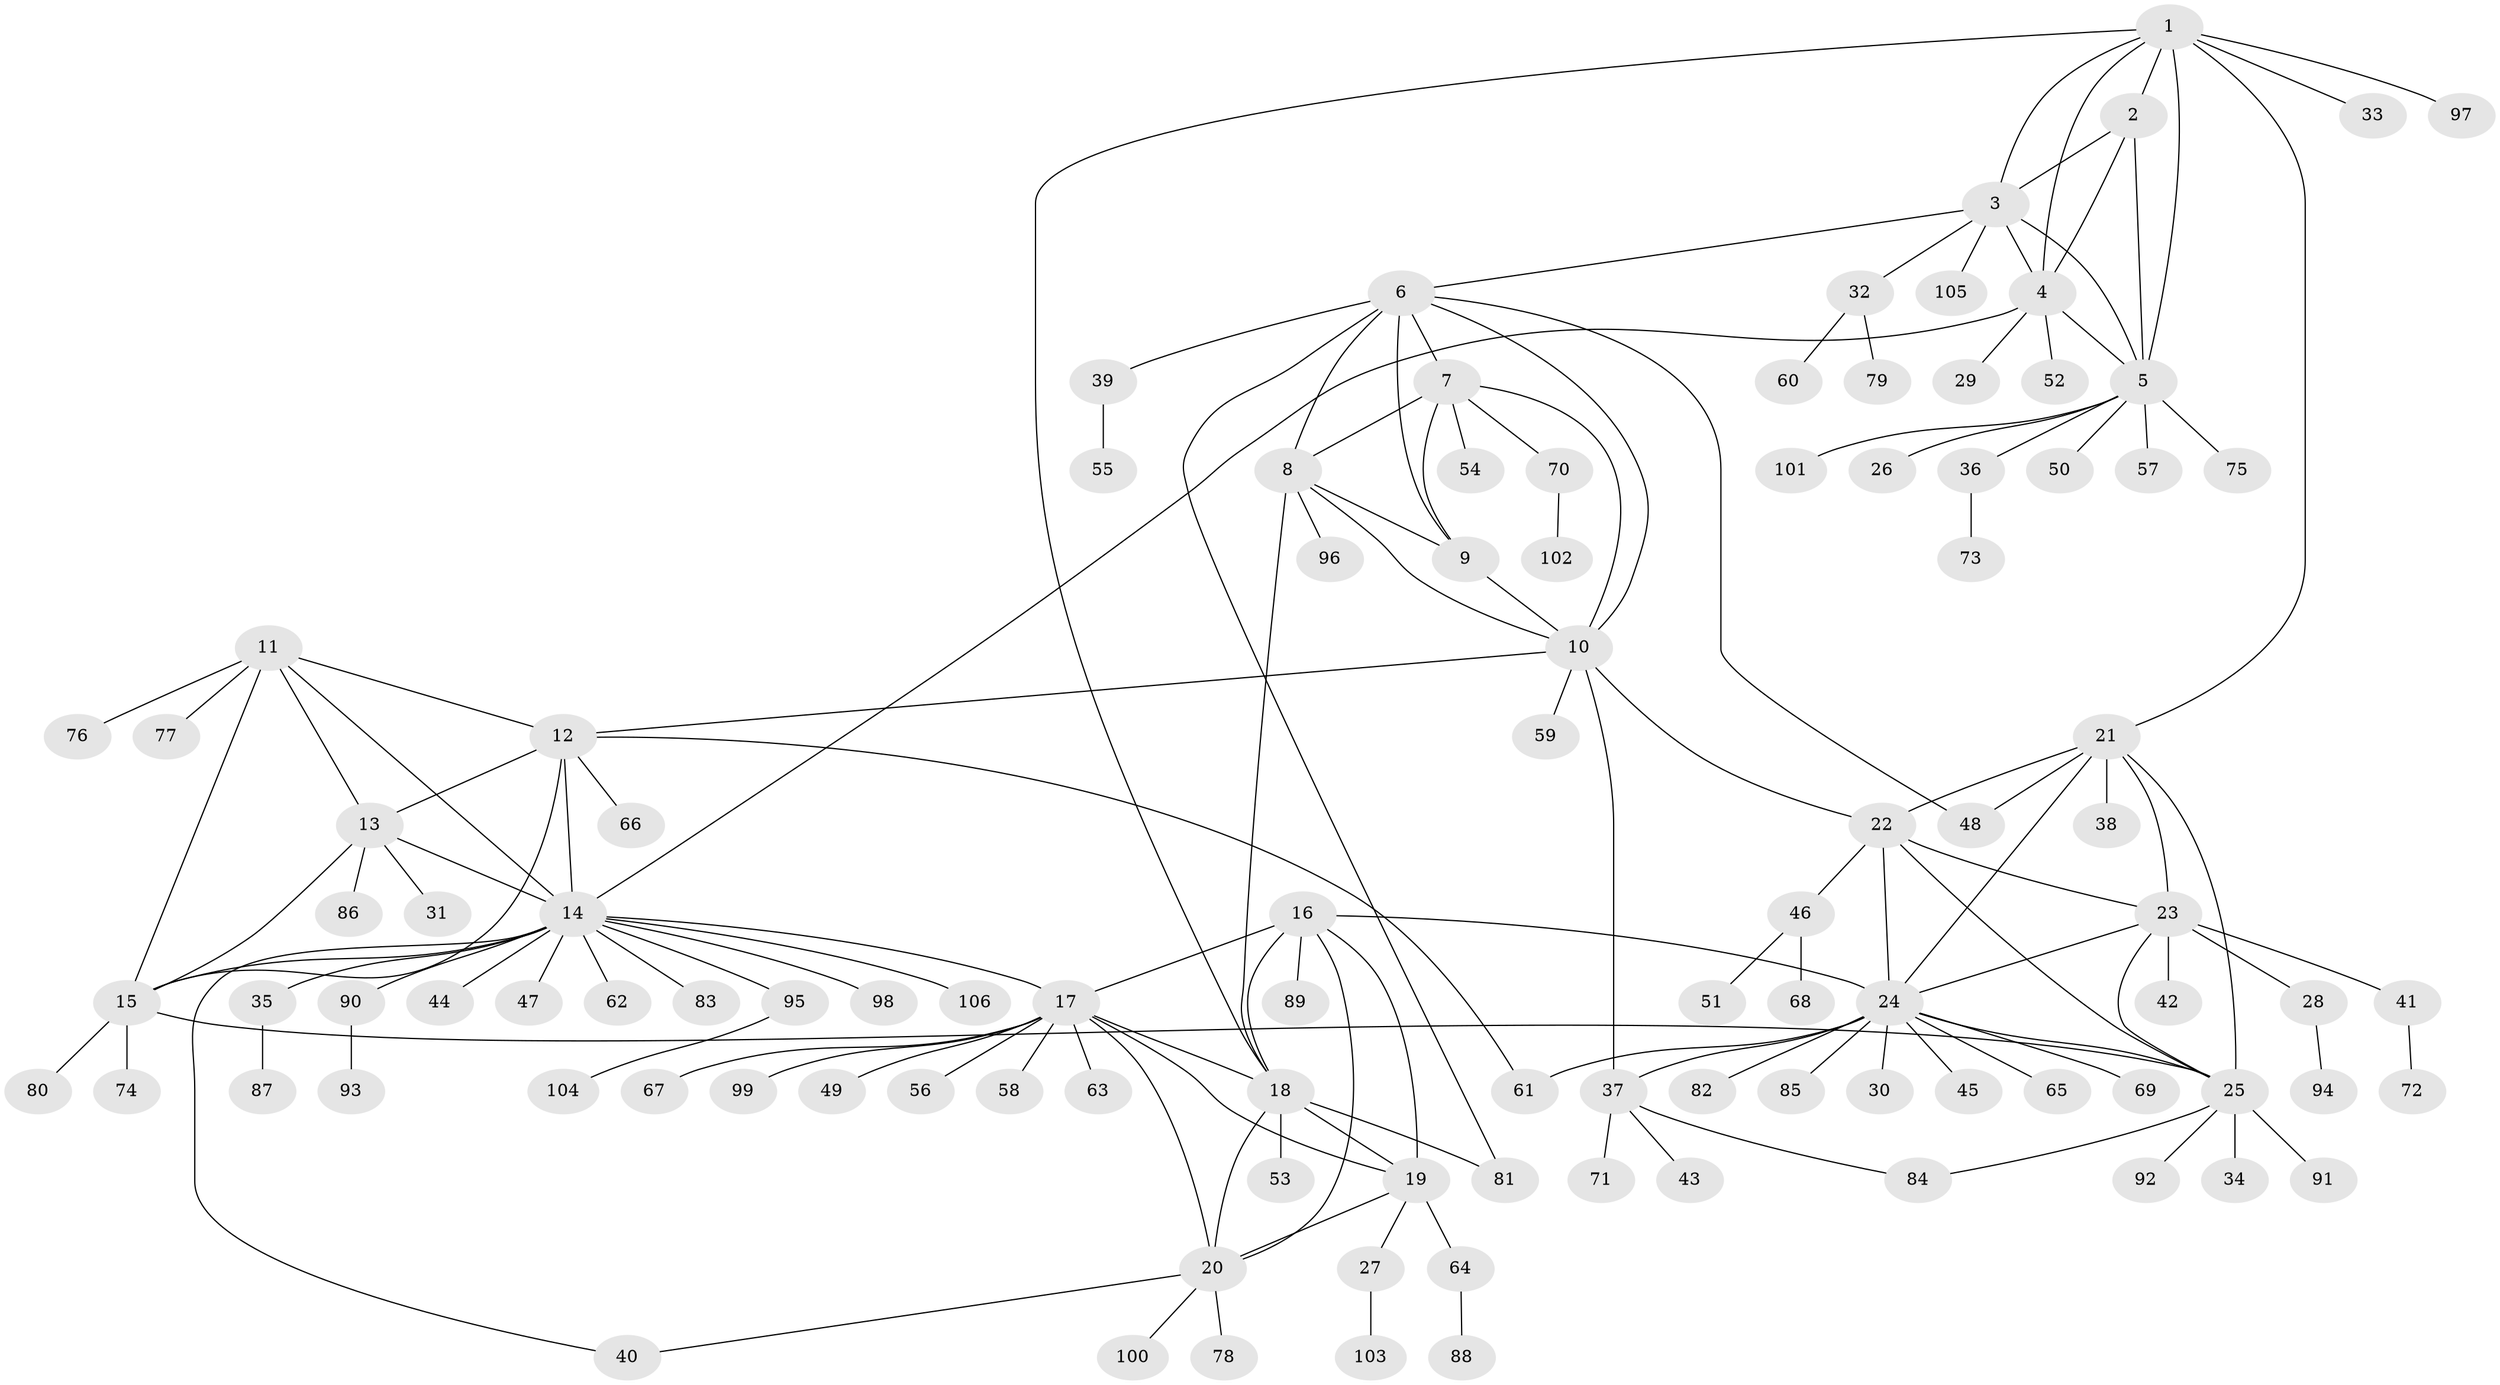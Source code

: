// Generated by graph-tools (version 1.1) at 2025/16/03/09/25 04:16:05]
// undirected, 106 vertices, 147 edges
graph export_dot {
graph [start="1"]
  node [color=gray90,style=filled];
  1;
  2;
  3;
  4;
  5;
  6;
  7;
  8;
  9;
  10;
  11;
  12;
  13;
  14;
  15;
  16;
  17;
  18;
  19;
  20;
  21;
  22;
  23;
  24;
  25;
  26;
  27;
  28;
  29;
  30;
  31;
  32;
  33;
  34;
  35;
  36;
  37;
  38;
  39;
  40;
  41;
  42;
  43;
  44;
  45;
  46;
  47;
  48;
  49;
  50;
  51;
  52;
  53;
  54;
  55;
  56;
  57;
  58;
  59;
  60;
  61;
  62;
  63;
  64;
  65;
  66;
  67;
  68;
  69;
  70;
  71;
  72;
  73;
  74;
  75;
  76;
  77;
  78;
  79;
  80;
  81;
  82;
  83;
  84;
  85;
  86;
  87;
  88;
  89;
  90;
  91;
  92;
  93;
  94;
  95;
  96;
  97;
  98;
  99;
  100;
  101;
  102;
  103;
  104;
  105;
  106;
  1 -- 2;
  1 -- 3;
  1 -- 4;
  1 -- 5;
  1 -- 18;
  1 -- 21;
  1 -- 33;
  1 -- 97;
  2 -- 3;
  2 -- 4;
  2 -- 5;
  3 -- 4;
  3 -- 5;
  3 -- 6;
  3 -- 32;
  3 -- 105;
  4 -- 5;
  4 -- 14;
  4 -- 29;
  4 -- 52;
  5 -- 26;
  5 -- 36;
  5 -- 50;
  5 -- 57;
  5 -- 75;
  5 -- 101;
  6 -- 7;
  6 -- 8;
  6 -- 9;
  6 -- 10;
  6 -- 39;
  6 -- 48;
  6 -- 81;
  7 -- 8;
  7 -- 9;
  7 -- 10;
  7 -- 54;
  7 -- 70;
  8 -- 9;
  8 -- 10;
  8 -- 18;
  8 -- 96;
  9 -- 10;
  10 -- 12;
  10 -- 22;
  10 -- 37;
  10 -- 59;
  11 -- 12;
  11 -- 13;
  11 -- 14;
  11 -- 15;
  11 -- 76;
  11 -- 77;
  12 -- 13;
  12 -- 14;
  12 -- 15;
  12 -- 61;
  12 -- 66;
  13 -- 14;
  13 -- 15;
  13 -- 31;
  13 -- 86;
  14 -- 15;
  14 -- 17;
  14 -- 35;
  14 -- 40;
  14 -- 44;
  14 -- 47;
  14 -- 62;
  14 -- 83;
  14 -- 90;
  14 -- 95;
  14 -- 98;
  14 -- 106;
  15 -- 25;
  15 -- 74;
  15 -- 80;
  16 -- 17;
  16 -- 18;
  16 -- 19;
  16 -- 20;
  16 -- 24;
  16 -- 89;
  17 -- 18;
  17 -- 19;
  17 -- 20;
  17 -- 49;
  17 -- 56;
  17 -- 58;
  17 -- 63;
  17 -- 67;
  17 -- 99;
  18 -- 19;
  18 -- 20;
  18 -- 53;
  18 -- 81;
  19 -- 20;
  19 -- 27;
  19 -- 64;
  20 -- 40;
  20 -- 78;
  20 -- 100;
  21 -- 22;
  21 -- 23;
  21 -- 24;
  21 -- 25;
  21 -- 38;
  21 -- 48;
  22 -- 23;
  22 -- 24;
  22 -- 25;
  22 -- 46;
  23 -- 24;
  23 -- 25;
  23 -- 28;
  23 -- 41;
  23 -- 42;
  24 -- 25;
  24 -- 30;
  24 -- 37;
  24 -- 45;
  24 -- 61;
  24 -- 65;
  24 -- 69;
  24 -- 82;
  24 -- 85;
  25 -- 34;
  25 -- 84;
  25 -- 91;
  25 -- 92;
  27 -- 103;
  28 -- 94;
  32 -- 60;
  32 -- 79;
  35 -- 87;
  36 -- 73;
  37 -- 43;
  37 -- 71;
  37 -- 84;
  39 -- 55;
  41 -- 72;
  46 -- 51;
  46 -- 68;
  64 -- 88;
  70 -- 102;
  90 -- 93;
  95 -- 104;
}

